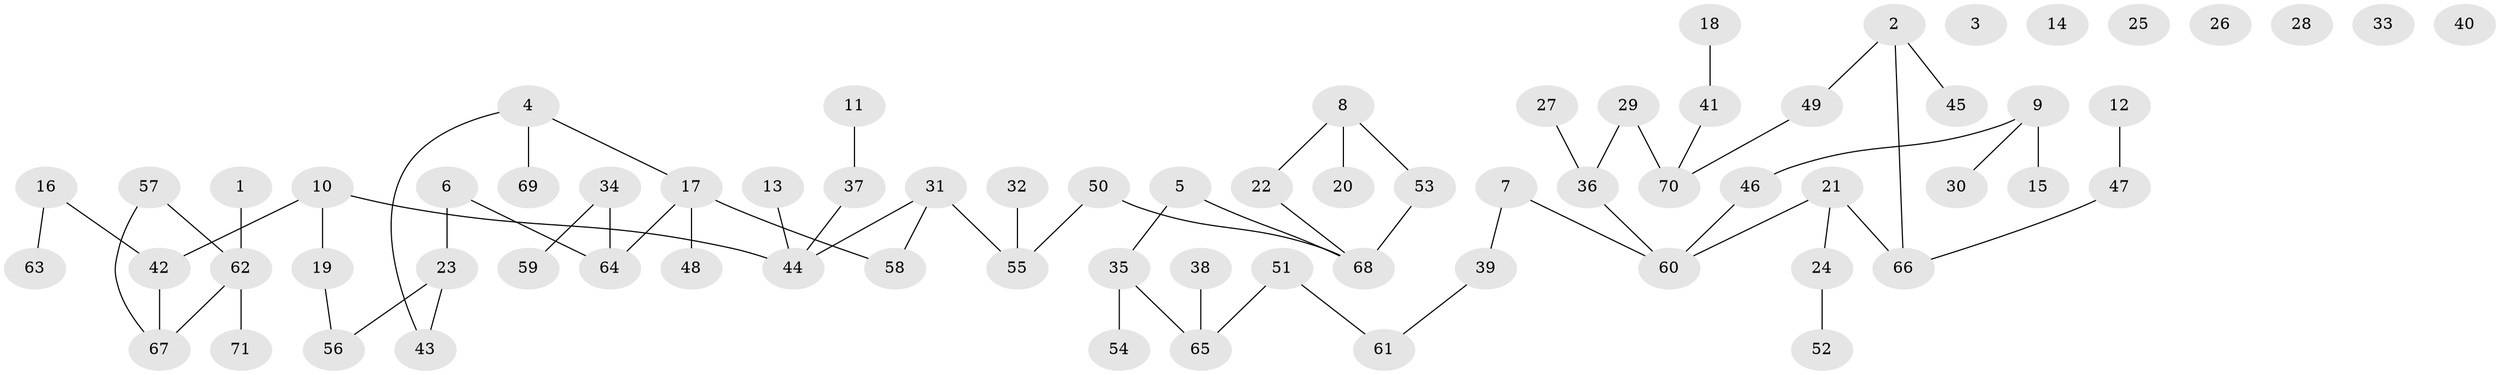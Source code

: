 // Generated by graph-tools (version 1.1) at 2025/38/03/09/25 04:38:51]
// undirected, 71 vertices, 68 edges
graph export_dot {
graph [start="1"]
  node [color=gray90,style=filled];
  1;
  2;
  3;
  4;
  5;
  6;
  7;
  8;
  9;
  10;
  11;
  12;
  13;
  14;
  15;
  16;
  17;
  18;
  19;
  20;
  21;
  22;
  23;
  24;
  25;
  26;
  27;
  28;
  29;
  30;
  31;
  32;
  33;
  34;
  35;
  36;
  37;
  38;
  39;
  40;
  41;
  42;
  43;
  44;
  45;
  46;
  47;
  48;
  49;
  50;
  51;
  52;
  53;
  54;
  55;
  56;
  57;
  58;
  59;
  60;
  61;
  62;
  63;
  64;
  65;
  66;
  67;
  68;
  69;
  70;
  71;
  1 -- 62;
  2 -- 45;
  2 -- 49;
  2 -- 66;
  4 -- 17;
  4 -- 43;
  4 -- 69;
  5 -- 35;
  5 -- 68;
  6 -- 23;
  6 -- 64;
  7 -- 39;
  7 -- 60;
  8 -- 20;
  8 -- 22;
  8 -- 53;
  9 -- 15;
  9 -- 30;
  9 -- 46;
  10 -- 19;
  10 -- 42;
  10 -- 44;
  11 -- 37;
  12 -- 47;
  13 -- 44;
  16 -- 42;
  16 -- 63;
  17 -- 48;
  17 -- 58;
  17 -- 64;
  18 -- 41;
  19 -- 56;
  21 -- 24;
  21 -- 60;
  21 -- 66;
  22 -- 68;
  23 -- 43;
  23 -- 56;
  24 -- 52;
  27 -- 36;
  29 -- 36;
  29 -- 70;
  31 -- 44;
  31 -- 55;
  31 -- 58;
  32 -- 55;
  34 -- 59;
  34 -- 64;
  35 -- 54;
  35 -- 65;
  36 -- 60;
  37 -- 44;
  38 -- 65;
  39 -- 61;
  41 -- 70;
  42 -- 67;
  46 -- 60;
  47 -- 66;
  49 -- 70;
  50 -- 55;
  50 -- 68;
  51 -- 61;
  51 -- 65;
  53 -- 68;
  57 -- 62;
  57 -- 67;
  62 -- 67;
  62 -- 71;
}
